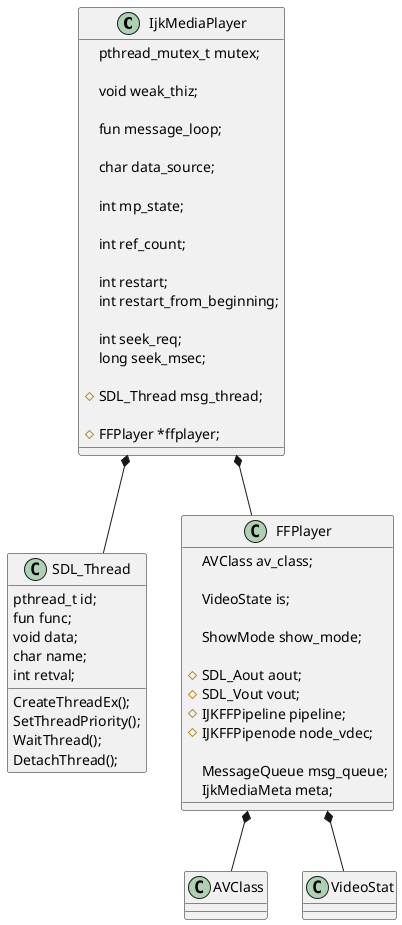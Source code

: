 @startuml

class IjkMediaPlayer {

    pthread_mutex_t mutex;

    void weak_thiz;

    fun message_loop;

    char data_source;

    int mp_state;

    int ref_count;

    int restart;
    int restart_from_beginning;

    int seek_req;
    long seek_msec;

    #SDL_Thread msg_thread;

    #FFPlayer *ffplayer;

}

class SDL_Thread {

    pthread_t id;
    fun func;
    void data;
    char name;
    int retval;

    CreateThreadEx();
    SetThreadPriority();
    WaitThread();
    DetachThread();
}

class FFPlayer {
    AVClass av_class;

    VideoState is;

    ShowMode show_mode;

    #SDL_Aout aout;
    #SDL_Vout vout;
    #IJKFFPipeline pipeline;
    #IJKFFPipenode node_vdec;

    MessageQueue msg_queue;
    IjkMediaMeta meta;

}

IjkMediaPlayer *-- FFPlayer
IjkMediaPlayer *-- SDL_Thread

FFPlayer *-- AVClass
FFPlayer *-- VideoStat
@enduml